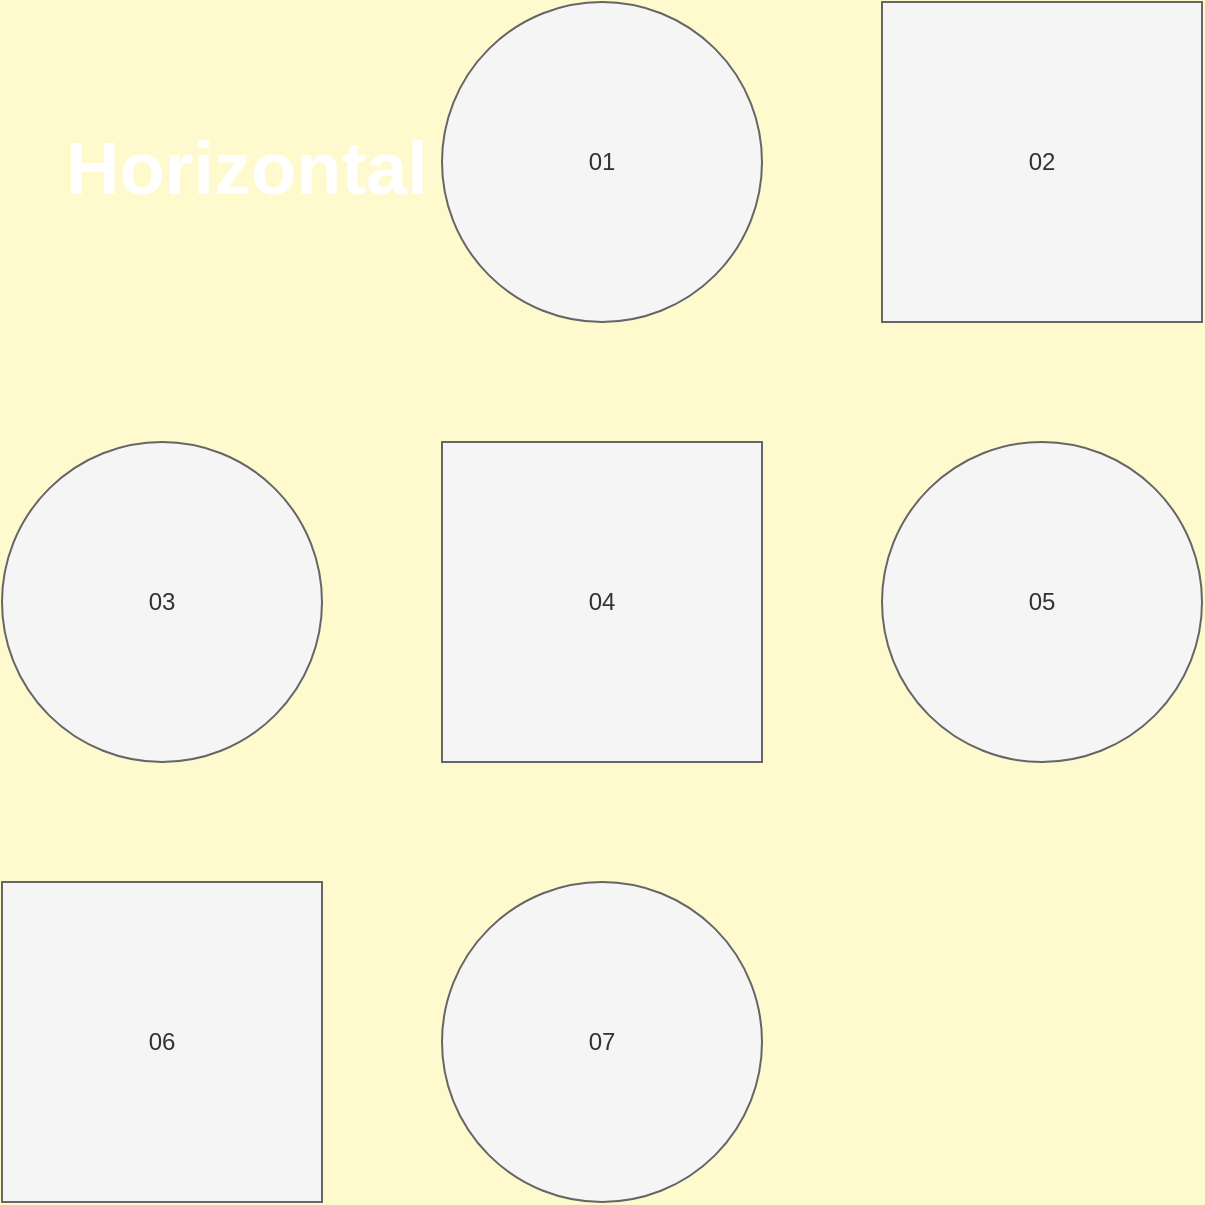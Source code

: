 <mxfile>
  <diagram id="m2R" name="Horizontal">
    <mxGraphModel dx="0" dy="0" background="#FFFACD" grid="0" gridSize="10" guides="1" tooltips="1" connect="1" arrows="1" fold="1" page="1" pageScale="1" pageWidth="1169" pageHeight="827" math="0" shadow="0">
      <root>
        <mxCell id="page_root_m2R" parent="m2R"/>
        <mxCell id="node_root_m2R" parent="page_root_m2R"/>
        <mxCell id="m2R-2" value="Horizontal" style="whiteSpace=wrap;html=1;fontColor=#333333;text;fontSize=37;fontColor=#ffffff;fontStyle=1;fillColor=none" vertex="1" parent="node_root_m2R">
          <mxGeometry x="60" y="85" width="100" height="50" as="geometry"/>
        </mxCell>
        <mxCell id="m2R-3" value="01" style="whiteSpace=wrap;html=1;fillColor=#f5f5f5;strokeColor=#666666;fontColor=#333333;ellipse" vertex="1" parent="node_root_m2R">
          <mxGeometry x="250" y="30" width="160" height="160" as="geometry"/>
        </mxCell>
        <mxCell id="m2R-4" value="02" style="whiteSpace=wrap;html=1;fillColor=#f5f5f5;strokeColor=#666666;fontColor=#333333" vertex="1" parent="node_root_m2R">
          <mxGeometry x="470" y="30" width="160" height="160" as="geometry"/>
        </mxCell>
        <mxCell id="m2R-5" value="03" style="whiteSpace=wrap;html=1;fillColor=#f5f5f5;strokeColor=#666666;fontColor=#333333;ellipse" vertex="1" parent="node_root_m2R">
          <mxGeometry x="30" y="250" width="160" height="160" as="geometry"/>
        </mxCell>
        <mxCell id="m2R-6" value="04" style="whiteSpace=wrap;html=1;fillColor=#f5f5f5;strokeColor=#666666;fontColor=#333333" vertex="1" parent="node_root_m2R">
          <mxGeometry x="250" y="250" width="160" height="160" as="geometry"/>
        </mxCell>
        <mxCell id="m2R-7" value="05" style="whiteSpace=wrap;html=1;fillColor=#f5f5f5;strokeColor=#666666;fontColor=#333333;ellipse" vertex="1" parent="node_root_m2R">
          <mxGeometry x="470" y="250" width="160" height="160" as="geometry"/>
        </mxCell>
        <mxCell id="m2R-8" value="06" style="whiteSpace=wrap;html=1;fillColor=#f5f5f5;strokeColor=#666666;fontColor=#333333" vertex="1" parent="node_root_m2R">
          <mxGeometry x="30" y="470" width="160" height="160" as="geometry"/>
        </mxCell>
        <mxCell id="m2R-9" value="07" style="whiteSpace=wrap;html=1;fillColor=#f5f5f5;strokeColor=#666666;fontColor=#333333;ellipse" vertex="1" parent="node_root_m2R">
          <mxGeometry x="250" y="470" width="160" height="160" as="geometry"/>
        </mxCell>
      </root>
    </mxGraphModel>
  </diagram>
  <diagram id="HJk" name="Vertical">
    <mxGraphModel dx="0" dy="0" background="#FFFACD" grid="0" gridSize="10" guides="1" tooltips="1" connect="1" arrows="1" fold="1" page="1" pageScale="1" pageWidth="1169" pageHeight="827" math="0" shadow="0">
      <root>
        <mxCell id="page_root_HJk" parent="HJk"/>
        <mxCell id="node_root_HJk" parent="page_root_HJk"/>
        <mxCell id="HJk-2" value="Vertical" style="whiteSpace=wrap;html=1;fontColor=#333333;text;fontSize=67;fontColor=#ffffff;fontStyle=1;fillColor=none" vertex="1" parent="node_root_HJk">
          <mxGeometry x="60" y="85" width="100" height="50" as="geometry"/>
        </mxCell>
        <mxCell id="HJk-3" value="01" style="whiteSpace=wrap;html=1;fillColor=#f5f5f5;strokeColor=#666666;fontColor=#333333;ellipse" vertex="1" parent="node_root_HJk">
          <mxGeometry x="30" y="250" width="160" height="160" as="geometry"/>
        </mxCell>
        <mxCell id="HJk-4" value="02" style="whiteSpace=wrap;html=1;fillColor=#f5f5f5;strokeColor=#666666;fontColor=#333333" vertex="1" parent="node_root_HJk">
          <mxGeometry x="30" y="470" width="160" height="160" as="geometry"/>
        </mxCell>
        <mxCell id="HJk-5" value="03" style="whiteSpace=wrap;html=1;fillColor=#f5f5f5;strokeColor=#666666;fontColor=#333333;ellipse" vertex="1" parent="node_root_HJk">
          <mxGeometry x="250" y="30" width="160" height="160" as="geometry"/>
        </mxCell>
        <mxCell id="HJk-6" value="04" style="whiteSpace=wrap;html=1;fillColor=#f5f5f5;strokeColor=#666666;fontColor=#333333" vertex="1" parent="node_root_HJk">
          <mxGeometry x="250" y="250" width="160" height="160" as="geometry"/>
        </mxCell>
        <mxCell id="HJk-7" value="05" style="whiteSpace=wrap;html=1;fillColor=#f5f5f5;strokeColor=#666666;fontColor=#333333;ellipse" vertex="1" parent="node_root_HJk">
          <mxGeometry x="250" y="470" width="160" height="160" as="geometry"/>
        </mxCell>
        <mxCell id="HJk-8" value="06" style="whiteSpace=wrap;html=1;fillColor=#f5f5f5;strokeColor=#666666;fontColor=#333333" vertex="1" parent="node_root_HJk">
          <mxGeometry x="470" y="30" width="160" height="160" as="geometry"/>
        </mxCell>
        <mxCell id="HJk-9" value="07" style="whiteSpace=wrap;html=1;fillColor=#f5f5f5;strokeColor=#666666;fontColor=#333333;ellipse" vertex="1" parent="node_root_HJk">
          <mxGeometry x="470" y="250" width="160" height="160" as="geometry"/>
        </mxCell>
      </root>
    </mxGraphModel>
  </diagram>
</mxfile>
